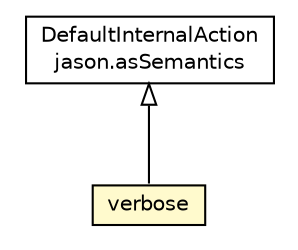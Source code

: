 #!/usr/local/bin/dot
#
# Class diagram 
# Generated by UMLGraph version R5_6_6-1-g9240c4 (http://www.umlgraph.org/)
#

digraph G {
	edge [fontname="Helvetica",fontsize=10,labelfontname="Helvetica",labelfontsize=10];
	node [fontname="Helvetica",fontsize=10,shape=plaintext];
	nodesep=0.25;
	ranksep=0.5;
	// jason.asSemantics.DefaultInternalAction
	c77028 [label=<<table title="jason.asSemantics.DefaultInternalAction" border="0" cellborder="1" cellspacing="0" cellpadding="2" port="p" href="../../asSemantics/DefaultInternalAction.html">
		<tr><td><table border="0" cellspacing="0" cellpadding="1">
<tr><td align="center" balign="center"> DefaultInternalAction </td></tr>
<tr><td align="center" balign="center"> jason.asSemantics </td></tr>
		</table></td></tr>
		</table>>, URL="../../asSemantics/DefaultInternalAction.html", fontname="Helvetica", fontcolor="black", fontsize=10.0];
	// jason.infra.repl.verbose
	c77159 [label=<<table title="jason.infra.repl.verbose" border="0" cellborder="1" cellspacing="0" cellpadding="2" port="p" bgcolor="lemonChiffon" href="./verbose.html">
		<tr><td><table border="0" cellspacing="0" cellpadding="1">
<tr><td align="center" balign="center"> verbose </td></tr>
		</table></td></tr>
		</table>>, URL="./verbose.html", fontname="Helvetica", fontcolor="black", fontsize=10.0];
	//jason.infra.repl.verbose extends jason.asSemantics.DefaultInternalAction
	c77028:p -> c77159:p [dir=back,arrowtail=empty];
}

